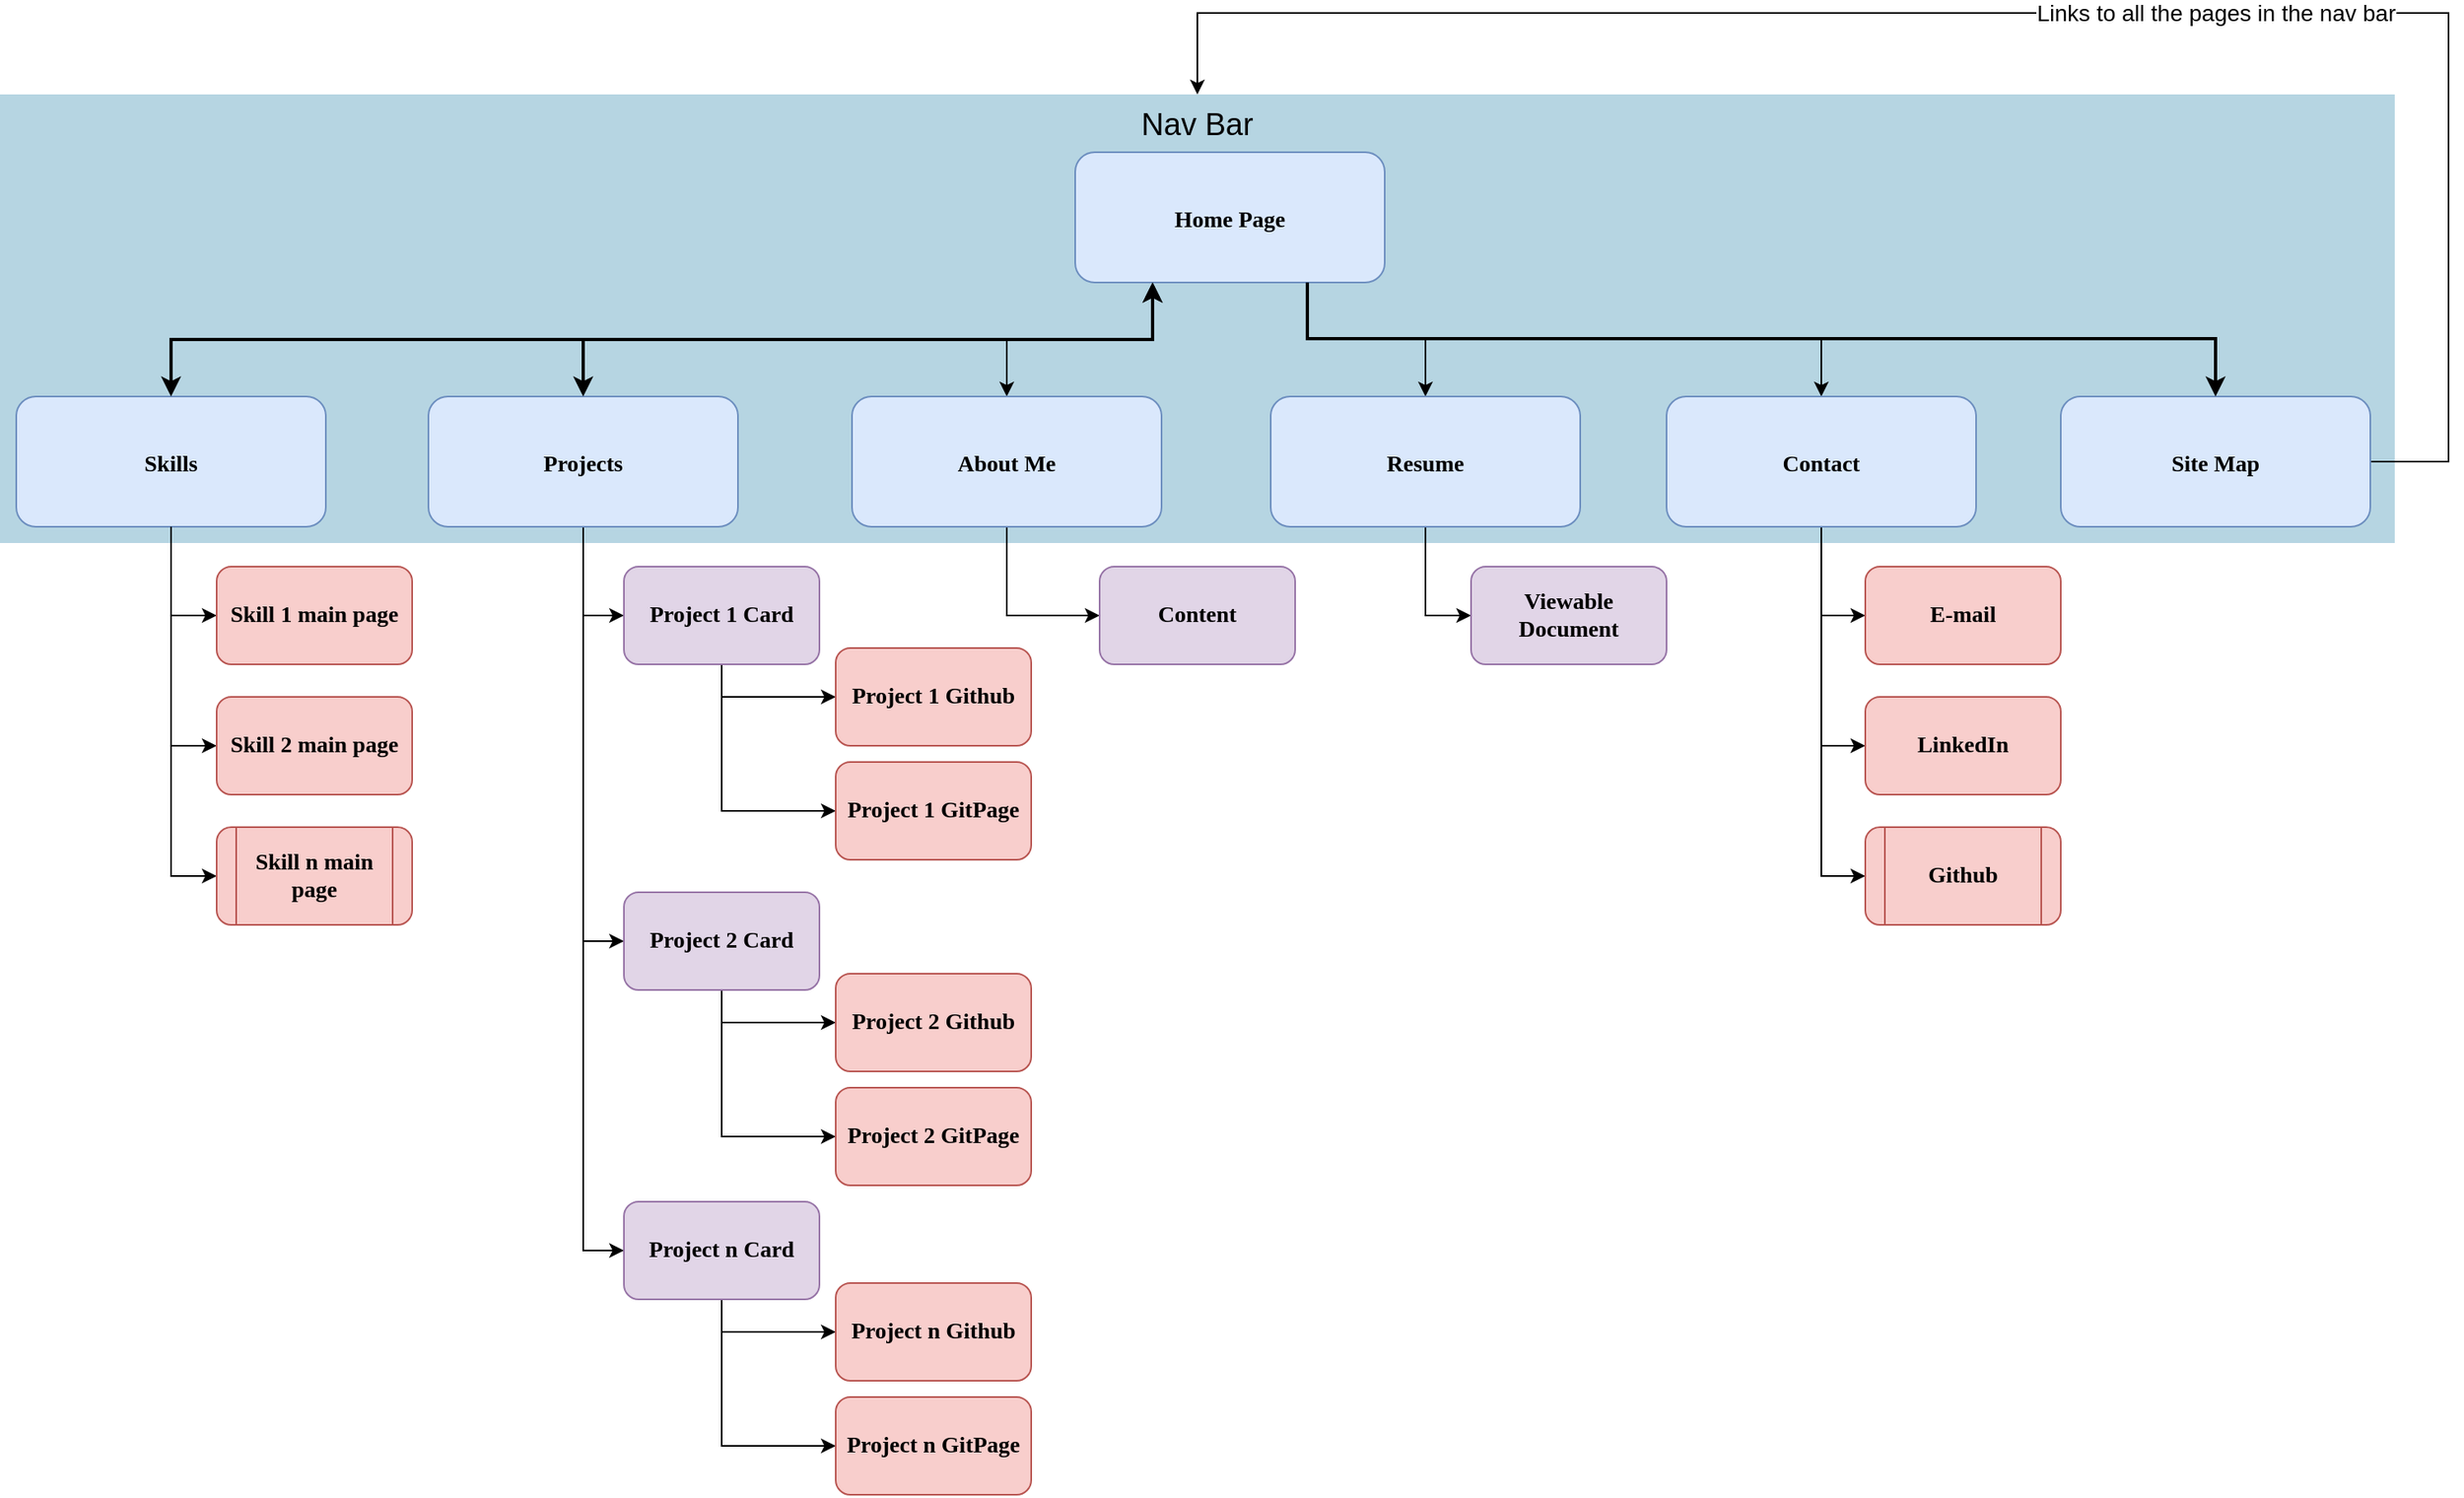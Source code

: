 <mxfile version="21.6.5" type="device">
  <diagram name="Page-1" id="2c0d36ab-eaac-3732-788b-9136903baeff">
    <mxGraphModel dx="1431" dy="1066" grid="1" gridSize="10" guides="1" tooltips="1" connect="1" arrows="1" fold="1" page="1" pageScale="1.5" pageWidth="1169" pageHeight="827" background="none" math="0" shadow="0">
      <root>
        <mxCell id="0" />
        <mxCell id="1" parent="0" />
        <mxCell id="122" value="Nav Bar" style="fillColor=#10739E;strokeColor=none;opacity=30;verticalAlign=top;fontSize=19;movable=1;resizable=1;rotatable=1;deletable=1;editable=1;locked=0;connectable=1;" parent="1" vertex="1">
          <mxGeometry x="97" y="150" width="1470" height="275.5" as="geometry" />
        </mxCell>
        <mxCell id="vX5TqxPlbHoUfKtW-G97-124" style="edgeStyle=orthogonalEdgeStyle;rounded=0;orthogonalLoop=1;jettySize=auto;html=1;startArrow=classic;startFill=1;exitX=0.25;exitY=1;exitDx=0;exitDy=0;" edge="1" parent="1" source="2" target="10">
          <mxGeometry relative="1" as="geometry" />
        </mxCell>
        <mxCell id="vX5TqxPlbHoUfKtW-G97-126" style="edgeStyle=orthogonalEdgeStyle;rounded=0;orthogonalLoop=1;jettySize=auto;html=1;exitX=0.75;exitY=1;exitDx=0;exitDy=0;" edge="1" parent="1" source="2" target="vX5TqxPlbHoUfKtW-G97-125">
          <mxGeometry relative="1" as="geometry">
            <mxPoint x="940" y="230" as="sourcePoint" />
            <Array as="points">
              <mxPoint x="899" y="300" />
              <mxPoint x="972" y="300" />
            </Array>
          </mxGeometry>
        </mxCell>
        <mxCell id="vX5TqxPlbHoUfKtW-G97-128" style="edgeStyle=orthogonalEdgeStyle;rounded=0;orthogonalLoop=1;jettySize=auto;html=1;exitX=0.75;exitY=1;exitDx=0;exitDy=0;" edge="1" parent="1" source="2" target="vX5TqxPlbHoUfKtW-G97-127">
          <mxGeometry relative="1" as="geometry">
            <mxPoint x="950" y="230" as="sourcePoint" />
            <Array as="points">
              <mxPoint x="899" y="300" />
              <mxPoint x="1215" y="300" />
            </Array>
          </mxGeometry>
        </mxCell>
        <mxCell id="2" value="Home Page" style="rounded=1;fillColor=#dae8fc;strokeColor=#6c8ebf;fontStyle=1;fontFamily=Tahoma;fontSize=14" parent="1" vertex="1">
          <mxGeometry x="757" y="185.5" width="190" height="80" as="geometry" />
        </mxCell>
        <mxCell id="vX5TqxPlbHoUfKtW-G97-175" style="edgeStyle=orthogonalEdgeStyle;rounded=0;orthogonalLoop=1;jettySize=auto;html=1;exitX=1;exitY=0.5;exitDx=0;exitDy=0;entryX=0.5;entryY=0;entryDx=0;entryDy=0;" edge="1" parent="1" source="4" target="122">
          <mxGeometry relative="1" as="geometry">
            <mxPoint x="1640" y="120" as="targetPoint" />
            <Array as="points">
              <mxPoint x="1600" y="376" />
              <mxPoint x="1600" y="100" />
              <mxPoint x="832" y="100" />
            </Array>
          </mxGeometry>
        </mxCell>
        <mxCell id="vX5TqxPlbHoUfKtW-G97-183" value="Links to all the pages in the nav bar" style="edgeLabel;html=1;align=center;verticalAlign=middle;resizable=0;points=[];fontSize=14;" vertex="1" connectable="0" parent="vX5TqxPlbHoUfKtW-G97-175">
          <mxGeometry x="-0.274" y="5" relative="1" as="geometry">
            <mxPoint x="-52" y="-5" as="offset" />
          </mxGeometry>
        </mxCell>
        <mxCell id="4" value="Site Map" style="rounded=1;fillColor=#dae8fc;strokeColor=#6c8ebf;fontStyle=1;fontFamily=Tahoma;fontSize=14" parent="1" vertex="1">
          <mxGeometry x="1362.0" y="335.5" width="190" height="80" as="geometry" />
        </mxCell>
        <mxCell id="9" value="" style="edgeStyle=elbowEdgeStyle;elbow=vertical;strokeWidth=2;rounded=0;exitX=0.75;exitY=1;exitDx=0;exitDy=0;" parent="1" source="2" target="4" edge="1">
          <mxGeometry x="337" y="215.5" width="100" height="100" as="geometry">
            <mxPoint x="337" y="315.5" as="sourcePoint" />
            <mxPoint x="437" y="215.5" as="targetPoint" />
            <Array as="points">
              <mxPoint x="1170" y="300" />
            </Array>
          </mxGeometry>
        </mxCell>
        <mxCell id="vX5TqxPlbHoUfKtW-G97-182" style="edgeStyle=orthogonalEdgeStyle;rounded=0;orthogonalLoop=1;jettySize=auto;html=1;entryX=0;entryY=0.5;entryDx=0;entryDy=0;" edge="1" parent="1" source="10" target="vX5TqxPlbHoUfKtW-G97-181">
          <mxGeometry relative="1" as="geometry" />
        </mxCell>
        <mxCell id="10" value="About Me" style="rounded=1;fillColor=#dae8fc;strokeColor=#6c8ebf;fontStyle=1;fontFamily=Tahoma;fontSize=14" parent="1" vertex="1">
          <mxGeometry x="620" y="335.5" width="190" height="80" as="geometry" />
        </mxCell>
        <mxCell id="vX5TqxPlbHoUfKtW-G97-142" value="" style="edgeStyle=orthogonalEdgeStyle;rounded=0;orthogonalLoop=1;jettySize=auto;html=1;entryX=0;entryY=0.5;entryDx=0;entryDy=0;" edge="1" parent="1" source="12" target="vX5TqxPlbHoUfKtW-G97-141">
          <mxGeometry relative="1" as="geometry" />
        </mxCell>
        <mxCell id="vX5TqxPlbHoUfKtW-G97-166" style="edgeStyle=orthogonalEdgeStyle;rounded=0;orthogonalLoop=1;jettySize=auto;html=1;exitX=0.5;exitY=1;exitDx=0;exitDy=0;entryX=0;entryY=0.5;entryDx=0;entryDy=0;" edge="1" parent="1" source="12" target="vX5TqxPlbHoUfKtW-G97-163">
          <mxGeometry relative="1" as="geometry" />
        </mxCell>
        <mxCell id="vX5TqxPlbHoUfKtW-G97-172" style="edgeStyle=orthogonalEdgeStyle;rounded=0;orthogonalLoop=1;jettySize=auto;html=1;exitX=0.5;exitY=1;exitDx=0;exitDy=0;entryX=0;entryY=0.5;entryDx=0;entryDy=0;" edge="1" parent="1" source="12" target="vX5TqxPlbHoUfKtW-G97-169">
          <mxGeometry relative="1" as="geometry" />
        </mxCell>
        <mxCell id="12" value="Projects" style="rounded=1;fillColor=#dae8fc;strokeColor=#6c8ebf;fontStyle=1;fontFamily=Tahoma;fontSize=14" parent="1" vertex="1">
          <mxGeometry x="360.0" y="335.5" width="190" height="80" as="geometry" />
        </mxCell>
        <mxCell id="13" value="Skills" style="rounded=1;fillColor=#dae8fc;strokeColor=#6c8ebf;fontStyle=1;fontFamily=Tahoma;fontSize=14" parent="1" vertex="1">
          <mxGeometry x="107" y="335.5" width="190" height="80" as="geometry" />
        </mxCell>
        <mxCell id="59" value="" style="edgeStyle=elbowEdgeStyle;elbow=vertical;strokeWidth=2;rounded=0;startArrow=classic;startFill=1;exitX=0.25;exitY=1;exitDx=0;exitDy=0;" parent="1" source="2" target="12" edge="1">
          <mxGeometry x="347" y="225.5" width="100" height="100" as="geometry">
            <mxPoint x="862.0" y="275.5" as="sourcePoint" />
            <mxPoint x="1467.0" y="345.5" as="targetPoint" />
          </mxGeometry>
        </mxCell>
        <mxCell id="61" value="" style="edgeStyle=elbowEdgeStyle;elbow=vertical;strokeWidth=2;rounded=0;startArrow=classic;startFill=1;exitX=0.25;exitY=1;exitDx=0;exitDy=0;" parent="1" source="2" target="13" edge="1">
          <mxGeometry x="-23" y="135.5" width="100" height="100" as="geometry">
            <mxPoint x="-23" y="235.5" as="sourcePoint" />
            <mxPoint x="77" y="135.5" as="targetPoint" />
          </mxGeometry>
        </mxCell>
        <mxCell id="vX5TqxPlbHoUfKtW-G97-174" value="" style="edgeStyle=orthogonalEdgeStyle;rounded=0;orthogonalLoop=1;jettySize=auto;html=1;entryX=0;entryY=0.5;entryDx=0;entryDy=0;" edge="1" parent="1" source="vX5TqxPlbHoUfKtW-G97-125" target="vX5TqxPlbHoUfKtW-G97-173">
          <mxGeometry relative="1" as="geometry" />
        </mxCell>
        <mxCell id="vX5TqxPlbHoUfKtW-G97-125" value="Resume" style="rounded=1;fillColor=#dae8fc;strokeColor=#6c8ebf;fontStyle=1;fontFamily=Tahoma;fontSize=14" vertex="1" parent="1">
          <mxGeometry x="877.0" y="335.5" width="190" height="80" as="geometry" />
        </mxCell>
        <mxCell id="vX5TqxPlbHoUfKtW-G97-131" value="" style="edgeStyle=orthogonalEdgeStyle;rounded=0;orthogonalLoop=1;jettySize=auto;html=1;entryX=0;entryY=0.5;entryDx=0;entryDy=0;" edge="1" parent="1" source="vX5TqxPlbHoUfKtW-G97-127" target="vX5TqxPlbHoUfKtW-G97-130">
          <mxGeometry relative="1" as="geometry" />
        </mxCell>
        <mxCell id="vX5TqxPlbHoUfKtW-G97-133" value="" style="edgeStyle=orthogonalEdgeStyle;rounded=0;orthogonalLoop=1;jettySize=auto;html=1;entryX=0;entryY=0.5;entryDx=0;entryDy=0;" edge="1" parent="1" source="vX5TqxPlbHoUfKtW-G97-127" target="vX5TqxPlbHoUfKtW-G97-132">
          <mxGeometry relative="1" as="geometry" />
        </mxCell>
        <mxCell id="vX5TqxPlbHoUfKtW-G97-136" value="" style="edgeStyle=orthogonalEdgeStyle;rounded=0;orthogonalLoop=1;jettySize=auto;html=1;entryX=0;entryY=0.5;entryDx=0;entryDy=0;" edge="1" parent="1" source="vX5TqxPlbHoUfKtW-G97-127" target="vX5TqxPlbHoUfKtW-G97-135">
          <mxGeometry relative="1" as="geometry" />
        </mxCell>
        <mxCell id="vX5TqxPlbHoUfKtW-G97-127" value="Contact" style="rounded=1;fillColor=#dae8fc;strokeColor=#6c8ebf;fontStyle=1;fontFamily=Tahoma;fontSize=14" vertex="1" parent="1">
          <mxGeometry x="1120.0" y="335.5" width="190" height="80" as="geometry" />
        </mxCell>
        <mxCell id="vX5TqxPlbHoUfKtW-G97-130" value="Github" style="shape=process;whiteSpace=wrap;html=1;backgroundOutline=1;fontSize=14;fontFamily=Tahoma;fillColor=#f8cecc;strokeColor=#b85450;rounded=1;fontStyle=1;" vertex="1" parent="1">
          <mxGeometry x="1242.0" y="600" width="120" height="60" as="geometry" />
        </mxCell>
        <mxCell id="vX5TqxPlbHoUfKtW-G97-132" value="LinkedIn" style="whiteSpace=wrap;html=1;fontSize=14;fontFamily=Tahoma;fillColor=#f8cecc;strokeColor=#b85450;rounded=1;fontStyle=1;" vertex="1" parent="1">
          <mxGeometry x="1242.0" y="520" width="120" height="60" as="geometry" />
        </mxCell>
        <mxCell id="vX5TqxPlbHoUfKtW-G97-135" value="E-mail" style="whiteSpace=wrap;html=1;fontSize=14;fontFamily=Tahoma;fillColor=#f8cecc;strokeColor=#b85450;rounded=1;fontStyle=1;" vertex="1" parent="1">
          <mxGeometry x="1242.0" y="440" width="120" height="60" as="geometry" />
        </mxCell>
        <mxCell id="vX5TqxPlbHoUfKtW-G97-158" value="" style="edgeStyle=orthogonalEdgeStyle;rounded=0;orthogonalLoop=1;jettySize=auto;html=1;exitX=0.5;exitY=1;exitDx=0;exitDy=0;" edge="1" parent="1" source="vX5TqxPlbHoUfKtW-G97-141" target="vX5TqxPlbHoUfKtW-G97-157">
          <mxGeometry relative="1" as="geometry" />
        </mxCell>
        <mxCell id="vX5TqxPlbHoUfKtW-G97-160" value="" style="edgeStyle=orthogonalEdgeStyle;rounded=0;orthogonalLoop=1;jettySize=auto;html=1;exitX=0.5;exitY=1;exitDx=0;exitDy=0;entryX=0;entryY=0.5;entryDx=0;entryDy=0;" edge="1" parent="1" source="vX5TqxPlbHoUfKtW-G97-141" target="vX5TqxPlbHoUfKtW-G97-159">
          <mxGeometry relative="1" as="geometry">
            <Array as="points">
              <mxPoint x="540" y="590" />
            </Array>
          </mxGeometry>
        </mxCell>
        <mxCell id="vX5TqxPlbHoUfKtW-G97-141" value="Project 1 Card" style="whiteSpace=wrap;html=1;fontSize=14;fontFamily=Tahoma;fillColor=#e1d5e7;strokeColor=#9673a6;rounded=1;fontStyle=1;" vertex="1" parent="1">
          <mxGeometry x="480.0" y="440" width="120" height="60" as="geometry" />
        </mxCell>
        <mxCell id="vX5TqxPlbHoUfKtW-G97-151" value="" style="edgeStyle=orthogonalEdgeStyle;rounded=0;orthogonalLoop=1;jettySize=auto;html=1;entryX=0;entryY=0.5;entryDx=0;entryDy=0;" edge="1" parent="1" target="vX5TqxPlbHoUfKtW-G97-154" source="13">
          <mxGeometry relative="1" as="geometry">
            <mxPoint x="170" y="470" as="sourcePoint" />
          </mxGeometry>
        </mxCell>
        <mxCell id="vX5TqxPlbHoUfKtW-G97-152" value="" style="edgeStyle=orthogonalEdgeStyle;rounded=0;orthogonalLoop=1;jettySize=auto;html=1;entryX=0;entryY=0.5;entryDx=0;entryDy=0;" edge="1" parent="1" target="vX5TqxPlbHoUfKtW-G97-155" source="13">
          <mxGeometry relative="1" as="geometry">
            <mxPoint x="170" y="470" as="sourcePoint" />
          </mxGeometry>
        </mxCell>
        <mxCell id="vX5TqxPlbHoUfKtW-G97-153" value="" style="edgeStyle=orthogonalEdgeStyle;rounded=0;orthogonalLoop=1;jettySize=auto;html=1;entryX=0;entryY=0.5;entryDx=0;entryDy=0;" edge="1" parent="1" target="vX5TqxPlbHoUfKtW-G97-156" source="13">
          <mxGeometry relative="1" as="geometry">
            <mxPoint x="170" y="470" as="sourcePoint" />
          </mxGeometry>
        </mxCell>
        <mxCell id="vX5TqxPlbHoUfKtW-G97-154" value="Skill n main page" style="shape=process;whiteSpace=wrap;html=1;backgroundOutline=1;fontSize=14;fontFamily=Tahoma;fillColor=#f8cecc;strokeColor=#b85450;rounded=1;fontStyle=1;" vertex="1" parent="1">
          <mxGeometry x="230.0" y="600" width="120" height="60" as="geometry" />
        </mxCell>
        <mxCell id="vX5TqxPlbHoUfKtW-G97-155" value="Skill 2 main page" style="whiteSpace=wrap;html=1;fontSize=14;fontFamily=Tahoma;fillColor=#f8cecc;strokeColor=#b85450;rounded=1;fontStyle=1;" vertex="1" parent="1">
          <mxGeometry x="230.0" y="520" width="120" height="60" as="geometry" />
        </mxCell>
        <mxCell id="vX5TqxPlbHoUfKtW-G97-156" value="Skill 1 main page" style="whiteSpace=wrap;html=1;fontSize=14;fontFamily=Tahoma;fillColor=#f8cecc;strokeColor=#b85450;rounded=1;fontStyle=1;" vertex="1" parent="1">
          <mxGeometry x="230.0" y="440" width="120" height="60" as="geometry" />
        </mxCell>
        <mxCell id="vX5TqxPlbHoUfKtW-G97-157" value="Project 1 Github" style="whiteSpace=wrap;html=1;fontSize=14;fontFamily=Tahoma;fillColor=#f8cecc;strokeColor=#b85450;rounded=1;fontStyle=1;" vertex="1" parent="1">
          <mxGeometry x="610.0" y="490" width="120" height="60" as="geometry" />
        </mxCell>
        <mxCell id="vX5TqxPlbHoUfKtW-G97-159" value="Project 1 GitPage" style="whiteSpace=wrap;html=1;fontSize=14;fontFamily=Tahoma;fillColor=#f8cecc;strokeColor=#b85450;rounded=1;fontStyle=1;" vertex="1" parent="1">
          <mxGeometry x="610.0" y="560" width="120" height="60" as="geometry" />
        </mxCell>
        <mxCell id="vX5TqxPlbHoUfKtW-G97-161" value="" style="edgeStyle=orthogonalEdgeStyle;rounded=0;orthogonalLoop=1;jettySize=auto;html=1;exitX=0.5;exitY=1;exitDx=0;exitDy=0;" edge="1" parent="1" source="vX5TqxPlbHoUfKtW-G97-163" target="vX5TqxPlbHoUfKtW-G97-164">
          <mxGeometry relative="1" as="geometry" />
        </mxCell>
        <mxCell id="vX5TqxPlbHoUfKtW-G97-162" value="" style="edgeStyle=orthogonalEdgeStyle;rounded=0;orthogonalLoop=1;jettySize=auto;html=1;exitX=0.5;exitY=1;exitDx=0;exitDy=0;entryX=0;entryY=0.5;entryDx=0;entryDy=0;" edge="1" parent="1" source="vX5TqxPlbHoUfKtW-G97-163" target="vX5TqxPlbHoUfKtW-G97-165">
          <mxGeometry relative="1" as="geometry">
            <Array as="points">
              <mxPoint x="540" y="790" />
            </Array>
          </mxGeometry>
        </mxCell>
        <mxCell id="vX5TqxPlbHoUfKtW-G97-163" value="Project 2 Card" style="whiteSpace=wrap;html=1;fontSize=14;fontFamily=Tahoma;fillColor=#e1d5e7;strokeColor=#9673a6;rounded=1;fontStyle=1;" vertex="1" parent="1">
          <mxGeometry x="480.0" y="640" width="120" height="60" as="geometry" />
        </mxCell>
        <mxCell id="vX5TqxPlbHoUfKtW-G97-164" value="Project 2 Github" style="whiteSpace=wrap;html=1;fontSize=14;fontFamily=Tahoma;fillColor=#f8cecc;strokeColor=#b85450;rounded=1;fontStyle=1;" vertex="1" parent="1">
          <mxGeometry x="610.0" y="690" width="120" height="60" as="geometry" />
        </mxCell>
        <mxCell id="vX5TqxPlbHoUfKtW-G97-165" value="Project 2 GitPage" style="whiteSpace=wrap;html=1;fontSize=14;fontFamily=Tahoma;fillColor=#f8cecc;strokeColor=#b85450;rounded=1;fontStyle=1;" vertex="1" parent="1">
          <mxGeometry x="610.0" y="760" width="120" height="60" as="geometry" />
        </mxCell>
        <mxCell id="vX5TqxPlbHoUfKtW-G97-167" value="" style="edgeStyle=orthogonalEdgeStyle;rounded=0;orthogonalLoop=1;jettySize=auto;html=1;exitX=0.5;exitY=1;exitDx=0;exitDy=0;" edge="1" parent="1" source="vX5TqxPlbHoUfKtW-G97-169" target="vX5TqxPlbHoUfKtW-G97-170">
          <mxGeometry relative="1" as="geometry" />
        </mxCell>
        <mxCell id="vX5TqxPlbHoUfKtW-G97-168" value="" style="edgeStyle=orthogonalEdgeStyle;rounded=0;orthogonalLoop=1;jettySize=auto;html=1;exitX=0.5;exitY=1;exitDx=0;exitDy=0;entryX=0;entryY=0.5;entryDx=0;entryDy=0;" edge="1" parent="1" source="vX5TqxPlbHoUfKtW-G97-169" target="vX5TqxPlbHoUfKtW-G97-171">
          <mxGeometry relative="1" as="geometry">
            <Array as="points">
              <mxPoint x="540" y="980" />
            </Array>
          </mxGeometry>
        </mxCell>
        <mxCell id="vX5TqxPlbHoUfKtW-G97-169" value="Project n Card" style="whiteSpace=wrap;html=1;fontSize=14;fontFamily=Tahoma;fillColor=#e1d5e7;strokeColor=#9673a6;rounded=1;fontStyle=1;" vertex="1" parent="1">
          <mxGeometry x="480.0" y="830" width="120" height="60" as="geometry" />
        </mxCell>
        <mxCell id="vX5TqxPlbHoUfKtW-G97-170" value="Project n Github" style="whiteSpace=wrap;html=1;fontSize=14;fontFamily=Tahoma;fillColor=#f8cecc;strokeColor=#b85450;rounded=1;fontStyle=1;" vertex="1" parent="1">
          <mxGeometry x="610.0" y="880" width="120" height="60" as="geometry" />
        </mxCell>
        <mxCell id="vX5TqxPlbHoUfKtW-G97-171" value="Project n GitPage" style="whiteSpace=wrap;html=1;fontSize=14;fontFamily=Tahoma;fillColor=#f8cecc;strokeColor=#b85450;rounded=1;fontStyle=1;" vertex="1" parent="1">
          <mxGeometry x="610.0" y="950" width="120" height="60" as="geometry" />
        </mxCell>
        <mxCell id="vX5TqxPlbHoUfKtW-G97-173" value="Viewable Document" style="whiteSpace=wrap;html=1;fontSize=14;fontFamily=Tahoma;fillColor=#e1d5e7;strokeColor=#9673a6;rounded=1;fontStyle=1;" vertex="1" parent="1">
          <mxGeometry x="1000.0" y="440" width="120" height="60" as="geometry" />
        </mxCell>
        <mxCell id="vX5TqxPlbHoUfKtW-G97-181" value="Content" style="whiteSpace=wrap;html=1;fontSize=14;fontFamily=Tahoma;fillColor=#e1d5e7;strokeColor=#9673a6;rounded=1;fontStyle=1;" vertex="1" parent="1">
          <mxGeometry x="772.0" y="440" width="120" height="60" as="geometry" />
        </mxCell>
      </root>
    </mxGraphModel>
  </diagram>
</mxfile>
